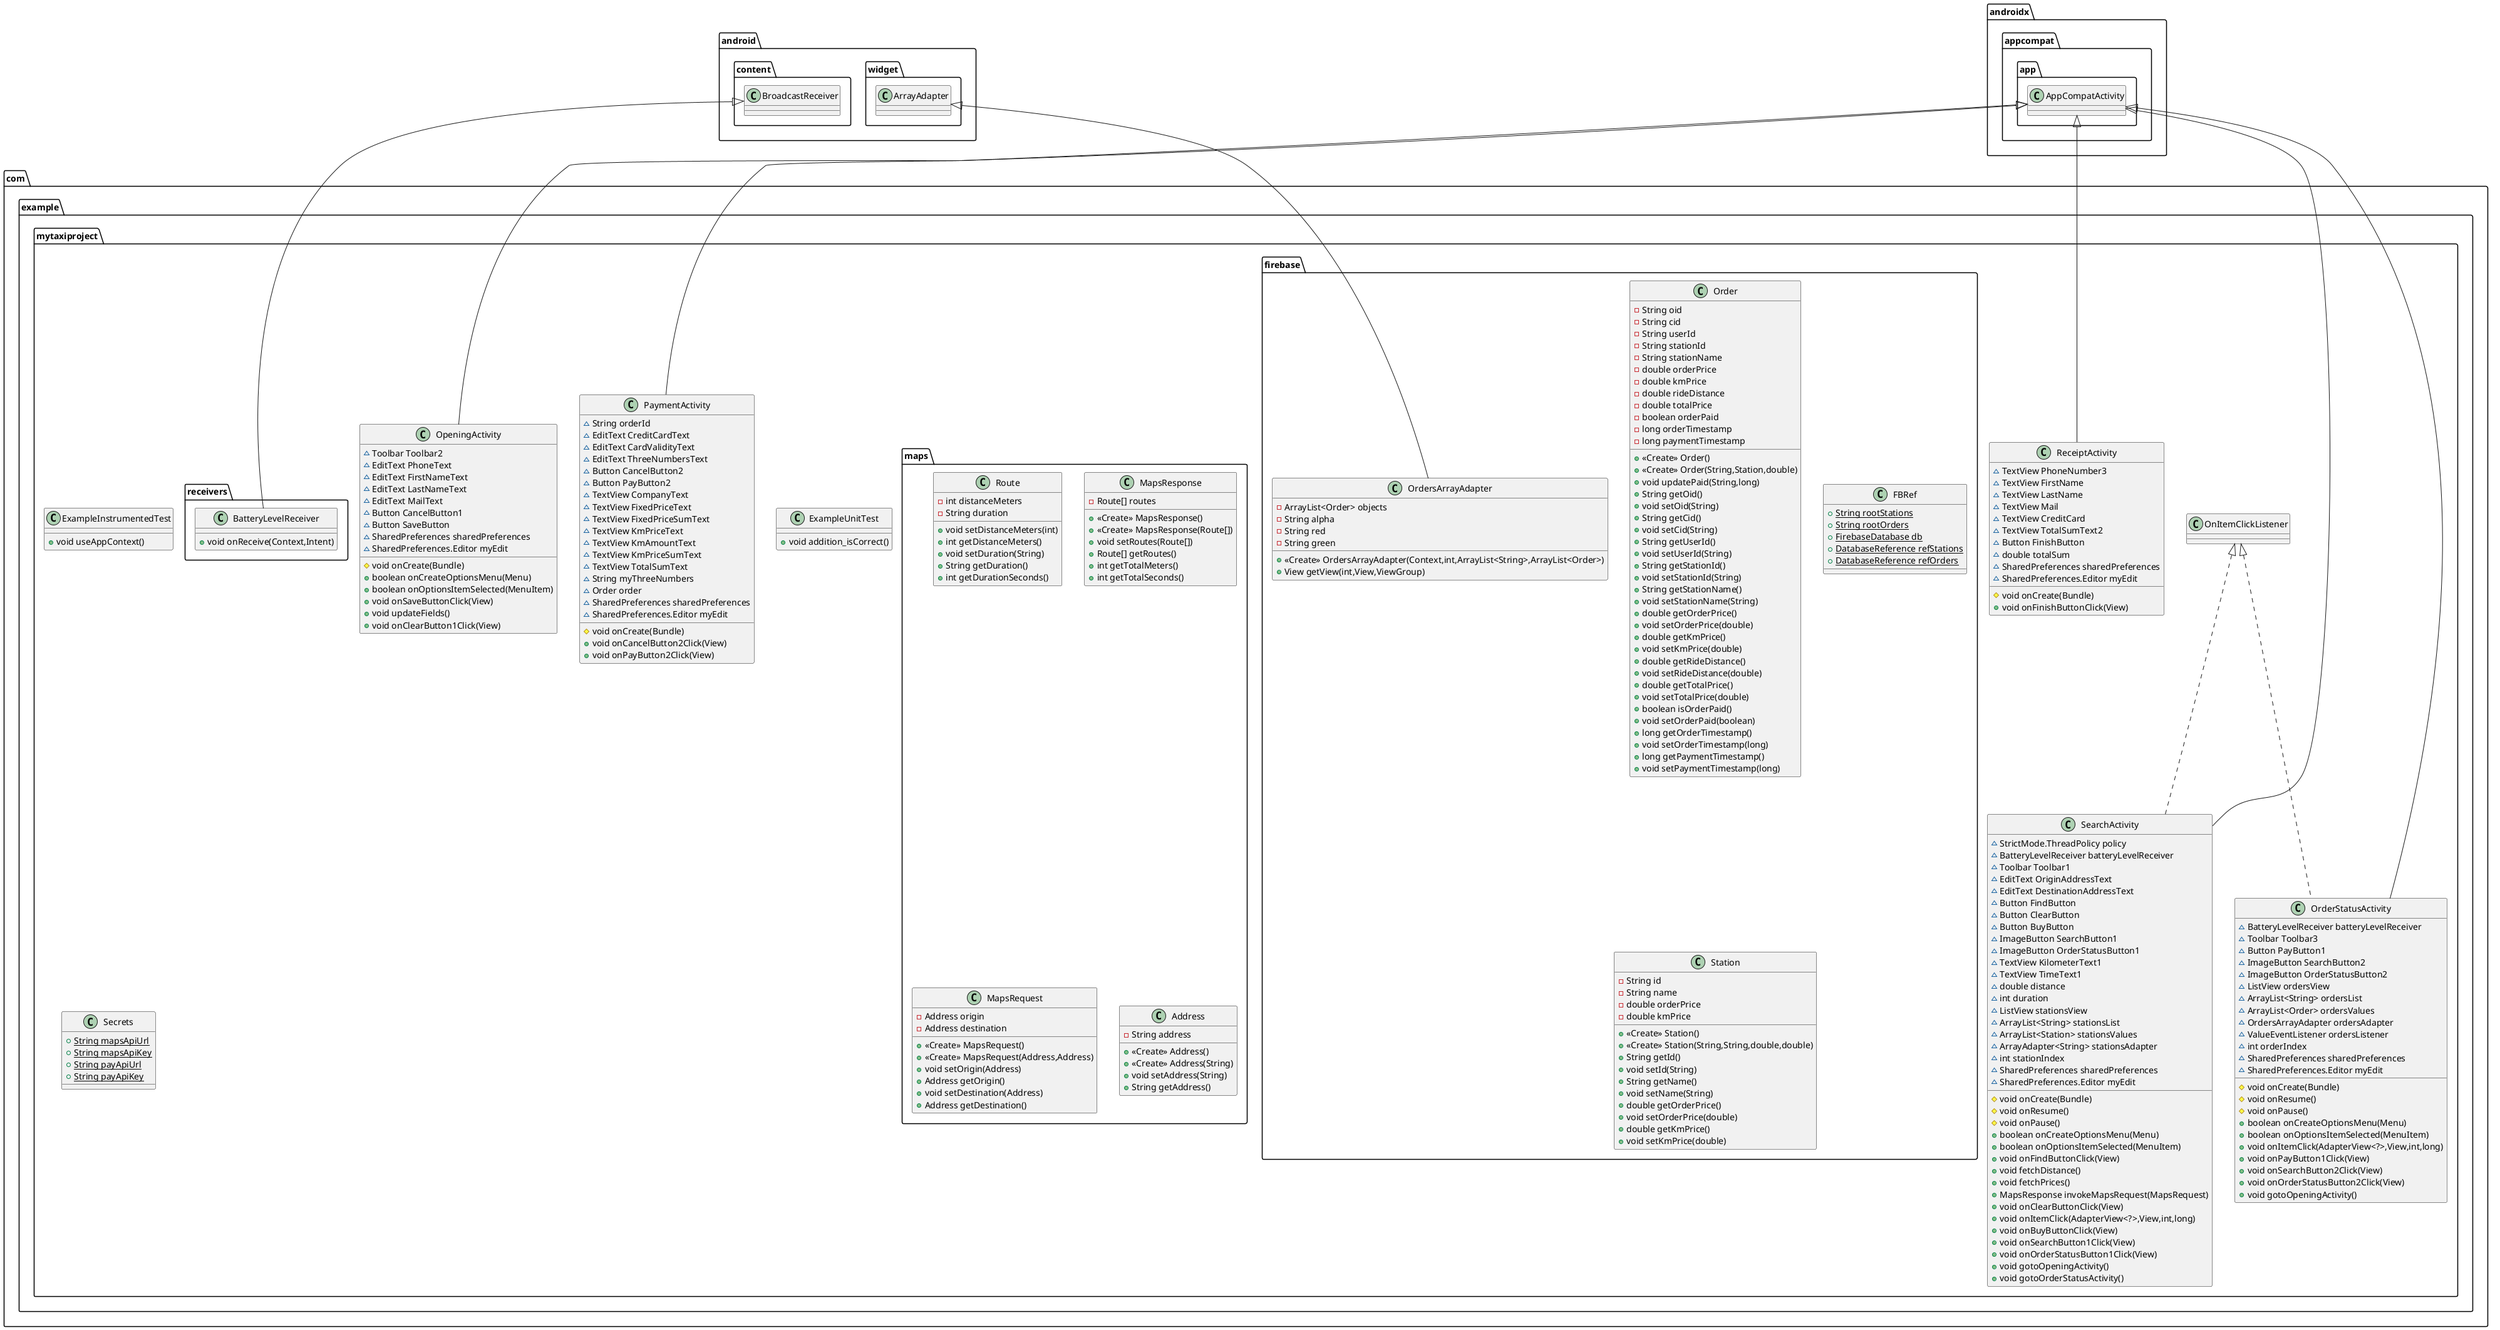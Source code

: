 @startuml
class com.example.mytaxiproject.firebase.Order {
- String oid
- String cid
- String userId
- String stationId
- String stationName
- double orderPrice
- double kmPrice
- double rideDistance
- double totalPrice
- boolean orderPaid
- long orderTimestamp
- long paymentTimestamp
+ <<Create>> Order()
+ <<Create>> Order(String,Station,double)
+ void updatePaid(String,long)
+ String getOid()
+ void setOid(String)
+ String getCid()
+ void setCid(String)
+ String getUserId()
+ void setUserId(String)
+ String getStationId()
+ void setStationId(String)
+ String getStationName()
+ void setStationName(String)
+ double getOrderPrice()
+ void setOrderPrice(double)
+ double getKmPrice()
+ void setKmPrice(double)
+ double getRideDistance()
+ void setRideDistance(double)
+ double getTotalPrice()
+ void setTotalPrice(double)
+ boolean isOrderPaid()
+ void setOrderPaid(boolean)
+ long getOrderTimestamp()
+ void setOrderTimestamp(long)
+ long getPaymentTimestamp()
+ void setPaymentTimestamp(long)
}
class com.example.mytaxiproject.firebase.FBRef {
+ {static} String rootStations
+ {static} String rootOrders
+ {static} FirebaseDatabase db
+ {static} DatabaseReference refStations
+ {static} DatabaseReference refOrders
}
class com.example.mytaxiproject.ExampleInstrumentedTest {
+ void useAppContext()
}
class com.example.mytaxiproject.firebase.OrdersArrayAdapter {
- ArrayList<Order> objects
- String alpha
- String red
- String green
+ <<Create>> OrdersArrayAdapter(Context,int,ArrayList<String>,ArrayList<Order>)
+ View getView(int,View,ViewGroup)
}
class com.example.mytaxiproject.ExampleUnitTest {
+ void addition_isCorrect()
}
class com.example.mytaxiproject.ReceiptActivity {
~ TextView PhoneNumber3
~ TextView FirstName
~ TextView LastName
~ TextView Mail
~ TextView CreditCard
~ TextView TotalSumText2
~ Button FinishButton
~ double totalSum
~ SharedPreferences sharedPreferences
~ SharedPreferences.Editor myEdit
# void onCreate(Bundle)
+ void onFinishButtonClick(View)
}
class com.example.mytaxiproject.SearchActivity {
~ StrictMode.ThreadPolicy policy
~ BatteryLevelReceiver batteryLevelReceiver
~ Toolbar Toolbar1
~ EditText OriginAddressText
~ EditText DestinationAddressText
~ Button FindButton
~ Button ClearButton
~ Button BuyButton
~ ImageButton SearchButton1
~ ImageButton OrderStatusButton1
~ TextView KilometerText1
~ TextView TimeText1
~ double distance
~ int duration
~ ListView stationsView
~ ArrayList<String> stationsList
~ ArrayList<Station> stationsValues
~ ArrayAdapter<String> stationsAdapter
~ int stationIndex
~ SharedPreferences sharedPreferences
~ SharedPreferences.Editor myEdit
# void onCreate(Bundle)
# void onResume()
# void onPause()
+ boolean onCreateOptionsMenu(Menu)
+ boolean onOptionsItemSelected(MenuItem)
+ void onFindButtonClick(View)
+ void fetchDistance()
+ void fetchPrices()
+ MapsResponse invokeMapsRequest(MapsRequest)
+ void onClearButtonClick(View)
+ void onItemClick(AdapterView<?>,View,int,long)
+ void onBuyButtonClick(View)
+ void onSearchButton1Click(View)
+ void onOrderStatusButton1Click(View)
+ void gotoOpeningActivity()
+ void gotoOrderStatusActivity()
}
class com.example.mytaxiproject.maps.Route {
- int distanceMeters
- String duration
+ void setDistanceMeters(int)
+ int getDistanceMeters()
+ void setDuration(String)
+ String getDuration()
+ int getDurationSeconds()
}
class com.example.mytaxiproject.Secrets {
+ {static} String mapsApiUrl
+ {static} String mapsApiKey
+ {static} String payApiUrl
+ {static} String payApiKey
}
class com.example.mytaxiproject.PaymentActivity {
~ String orderId
~ EditText CreditCardText
~ EditText CardValidityText
~ EditText ThreeNumbersText
~ Button CancelButton2
~ Button PayButton2
~ TextView CompanyText
~ TextView FixedPriceText
~ TextView FixedPriceSumText
~ TextView KmPriceText
~ TextView KmAmountText
~ TextView KmPriceSumText
~ TextView TotalSumText
~ String myThreeNumbers
~ Order order
~ SharedPreferences sharedPreferences
~ SharedPreferences.Editor myEdit
# void onCreate(Bundle)
+ void onCancelButton2Click(View)
+ void onPayButton2Click(View)
}
class com.example.mytaxiproject.maps.MapsResponse {
- Route[] routes
+ <<Create>> MapsResponse()
+ <<Create>> MapsResponse(Route[])
+ void setRoutes(Route[])
+ Route[] getRoutes()
+ int getTotalMeters()
+ int getTotalSeconds()
}
class com.example.mytaxiproject.maps.MapsRequest {
- Address origin
- Address destination
+ <<Create>> MapsRequest()
+ <<Create>> MapsRequest(Address,Address)
+ void setOrigin(Address)
+ Address getOrigin()
+ void setDestination(Address)
+ Address getDestination()
}
class com.example.mytaxiproject.OrderStatusActivity {
~ BatteryLevelReceiver batteryLevelReceiver
~ Toolbar Toolbar3
~ Button PayButton1
~ ImageButton SearchButton2
~ ImageButton OrderStatusButton2
~ ListView ordersView
~ ArrayList<String> ordersList
~ ArrayList<Order> ordersValues
~ OrdersArrayAdapter ordersAdapter
~ ValueEventListener ordersListener
~ int orderIndex
~ SharedPreferences sharedPreferences
~ SharedPreferences.Editor myEdit
# void onCreate(Bundle)
# void onResume()
# void onPause()
+ boolean onCreateOptionsMenu(Menu)
+ boolean onOptionsItemSelected(MenuItem)
+ void onItemClick(AdapterView<?>,View,int,long)
+ void onPayButton1Click(View)
+ void onSearchButton2Click(View)
+ void onOrderStatusButton2Click(View)
+ void gotoOpeningActivity()
}
class com.example.mytaxiproject.maps.Address {
- String address
+ <<Create>> Address()
+ <<Create>> Address(String)
+ void setAddress(String)
+ String getAddress()
}
class com.example.mytaxiproject.receivers.BatteryLevelReceiver {
+ void onReceive(Context,Intent)
}
class com.example.mytaxiproject.firebase.Station {
- String id
- String name
- double orderPrice
- double kmPrice
+ <<Create>> Station()
+ <<Create>> Station(String,String,double,double)
+ String getId()
+ void setId(String)
+ String getName()
+ void setName(String)
+ double getOrderPrice()
+ void setOrderPrice(double)
+ double getKmPrice()
+ void setKmPrice(double)
}
class com.example.mytaxiproject.OpeningActivity {
~ Toolbar Toolbar2
~ EditText PhoneText
~ EditText FirstNameText
~ EditText LastNameText
~ EditText MailText
~ Button CancelButton1
~ Button SaveButton
~ SharedPreferences sharedPreferences
~ SharedPreferences.Editor myEdit
# void onCreate(Bundle)
+ boolean onCreateOptionsMenu(Menu)
+ boolean onOptionsItemSelected(MenuItem)
+ void onSaveButtonClick(View)
+ void updateFields()
+ void onClearButton1Click(View)
}


android.widget.ArrayAdapter <|-- com.example.mytaxiproject.firebase.OrdersArrayAdapter
androidx.appcompat.app.AppCompatActivity <|-- com.example.mytaxiproject.ReceiptActivity
com.example.mytaxiproject.OnItemClickListener <|.. com.example.mytaxiproject.SearchActivity
androidx.appcompat.app.AppCompatActivity <|-- com.example.mytaxiproject.SearchActivity
androidx.appcompat.app.AppCompatActivity <|-- com.example.mytaxiproject.PaymentActivity
com.example.mytaxiproject.OnItemClickListener <|.. com.example.mytaxiproject.OrderStatusActivity
androidx.appcompat.app.AppCompatActivity <|-- com.example.mytaxiproject.OrderStatusActivity
android.content.BroadcastReceiver <|-- com.example.mytaxiproject.receivers.BatteryLevelReceiver
androidx.appcompat.app.AppCompatActivity <|-- com.example.mytaxiproject.OpeningActivity
@enduml